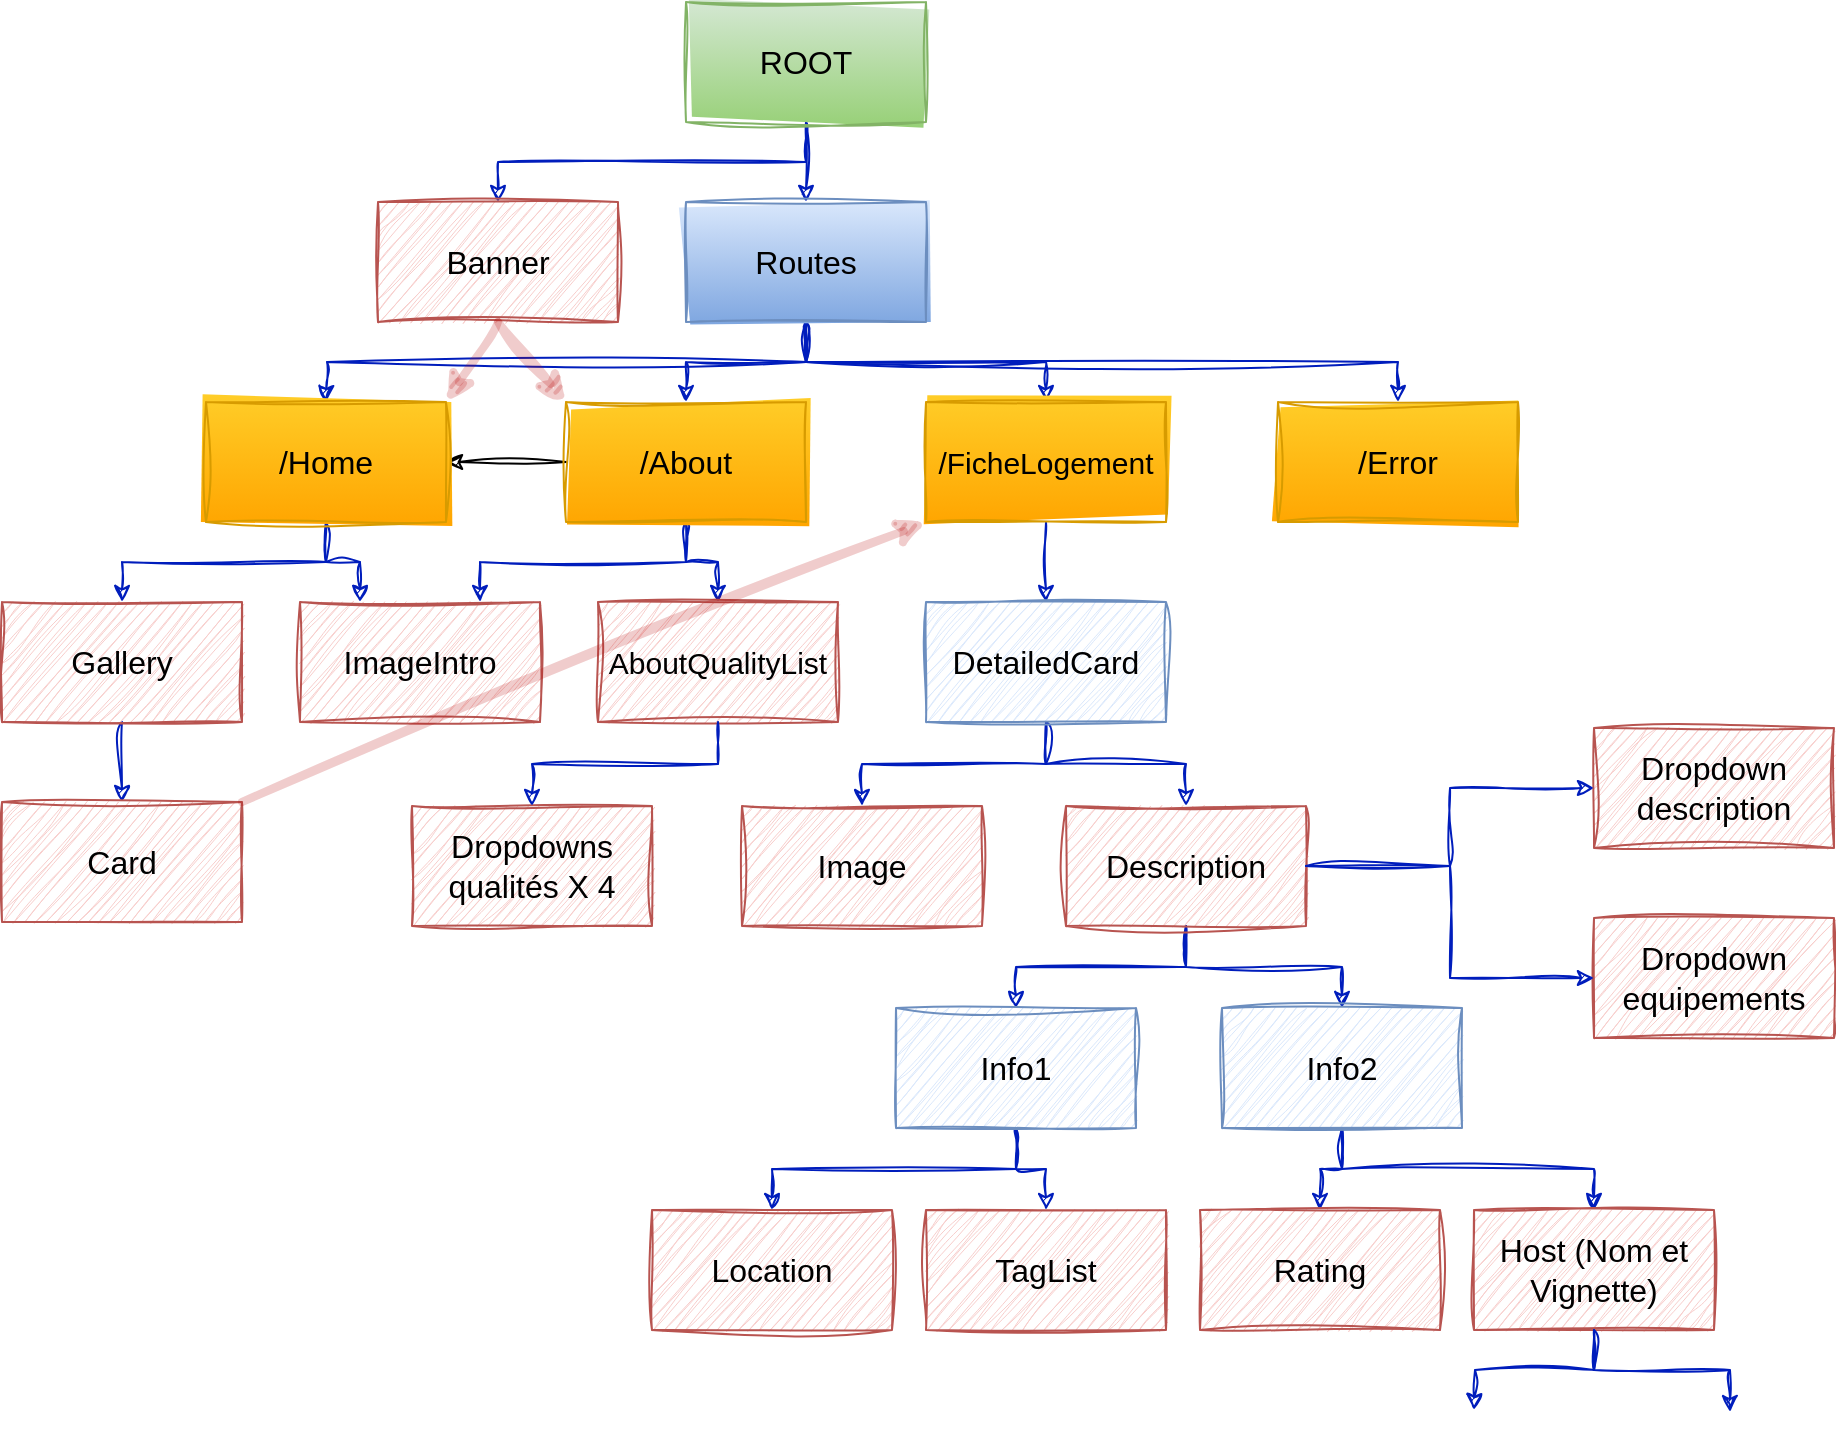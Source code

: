 <mxfile>
    <diagram name="Page-1" id="EvFdWE8hsnzMxmmmiark">
        <mxGraphModel dx="555" dy="471" grid="0" gridSize="12" guides="1" tooltips="1" connect="1" arrows="1" fold="1" page="0" pageScale="1" pageWidth="1169" pageHeight="1654" background="#ffffff" math="0" shadow="0">
            <root>
                <mxCell id="0"/>
                <mxCell id="1" parent="0"/>
                <mxCell id="7yv135jf1E9UNRWyaEtT-14" style="edgeStyle=orthogonalEdgeStyle;rounded=0;orthogonalLoop=1;jettySize=auto;html=1;exitX=0.5;exitY=1;exitDx=0;exitDy=0;entryX=0.5;entryY=0;entryDx=0;entryDy=0;sketch=1;curveFitting=1;jiggle=2;labelBackgroundColor=none;fontColor=default;fillColor=#0050ef;strokeColor=#001DBC;" parent="1" source="7yv135jf1E9UNRWyaEtT-1" target="7yv135jf1E9UNRWyaEtT-3" edge="1">
                    <mxGeometry relative="1" as="geometry"/>
                </mxCell>
                <mxCell id="7yv135jf1E9UNRWyaEtT-15" style="edgeStyle=orthogonalEdgeStyle;rounded=0;orthogonalLoop=1;jettySize=auto;html=1;exitX=0.5;exitY=1;exitDx=0;exitDy=0;entryX=0.5;entryY=0;entryDx=0;entryDy=0;sketch=1;curveFitting=1;jiggle=2;labelBackgroundColor=none;fontColor=default;fillColor=#0050ef;strokeColor=#001DBC;" parent="1" source="7yv135jf1E9UNRWyaEtT-1" target="7yv135jf1E9UNRWyaEtT-2" edge="1">
                    <mxGeometry relative="1" as="geometry"/>
                </mxCell>
                <mxCell id="7yv135jf1E9UNRWyaEtT-1" value="&lt;font style=&quot;font-size: 16px;&quot; color=&quot;#000000&quot;&gt;ROOT&lt;/font&gt;" style="rounded=0;whiteSpace=wrap;html=1;sketch=1;curveFitting=1;jiggle=2;labelBackgroundColor=none;fillColor=#d5e8d4;strokeColor=#82b366;gradientColor=#97d077;" parent="1" vertex="1">
                    <mxGeometry x="499" y="17" width="120" height="60" as="geometry"/>
                </mxCell>
                <mxCell id="7yv135jf1E9UNRWyaEtT-16" style="edgeStyle=orthogonalEdgeStyle;rounded=0;orthogonalLoop=1;jettySize=auto;html=1;exitX=0.5;exitY=1;exitDx=0;exitDy=0;entryX=0.5;entryY=0;entryDx=0;entryDy=0;sketch=1;curveFitting=1;jiggle=2;labelBackgroundColor=none;fontColor=default;fillColor=#0050ef;strokeColor=#001DBC;" parent="1" source="7yv135jf1E9UNRWyaEtT-2" edge="1">
                    <mxGeometry relative="1" as="geometry">
                        <mxPoint x="319" y="217" as="targetPoint"/>
                    </mxGeometry>
                </mxCell>
                <mxCell id="7yv135jf1E9UNRWyaEtT-17" style="edgeStyle=orthogonalEdgeStyle;rounded=0;orthogonalLoop=1;jettySize=auto;html=1;exitX=0.5;exitY=1;exitDx=0;exitDy=0;entryX=0.5;entryY=0;entryDx=0;entryDy=0;sketch=1;curveFitting=1;jiggle=2;labelBackgroundColor=none;fontColor=default;fillColor=#0050ef;strokeColor=#001DBC;" parent="1" source="7yv135jf1E9UNRWyaEtT-2" target="7yv135jf1E9UNRWyaEtT-4" edge="1">
                    <mxGeometry relative="1" as="geometry"/>
                </mxCell>
                <mxCell id="7yv135jf1E9UNRWyaEtT-18" style="edgeStyle=orthogonalEdgeStyle;rounded=0;orthogonalLoop=1;jettySize=auto;html=1;exitX=0.5;exitY=1;exitDx=0;exitDy=0;entryX=0.5;entryY=0;entryDx=0;entryDy=0;sketch=1;curveFitting=1;jiggle=2;labelBackgroundColor=none;fontColor=default;fillColor=#0050ef;strokeColor=#001DBC;" parent="1" source="7yv135jf1E9UNRWyaEtT-2" target="7yv135jf1E9UNRWyaEtT-6" edge="1">
                    <mxGeometry relative="1" as="geometry"/>
                </mxCell>
                <mxCell id="7yv135jf1E9UNRWyaEtT-20" style="edgeStyle=orthogonalEdgeStyle;rounded=0;orthogonalLoop=1;jettySize=auto;html=1;exitX=0.5;exitY=1;exitDx=0;exitDy=0;sketch=1;curveFitting=1;jiggle=2;labelBackgroundColor=none;fontColor=default;fillColor=#0050ef;strokeColor=#001DBC;" parent="1" source="7yv135jf1E9UNRWyaEtT-2" target="7yv135jf1E9UNRWyaEtT-19" edge="1">
                    <mxGeometry relative="1" as="geometry"/>
                </mxCell>
                <mxCell id="7yv135jf1E9UNRWyaEtT-2" value="&lt;font style=&quot;font-size: 16px;&quot; color=&quot;#000000&quot;&gt;Routes&lt;/font&gt;" style="rounded=0;whiteSpace=wrap;html=1;sketch=1;curveFitting=1;jiggle=2;labelBackgroundColor=none;fillColor=#dae8fc;strokeColor=#6c8ebf;gradientColor=#7ea6e0;" parent="1" vertex="1">
                    <mxGeometry x="499" y="117" width="120" height="60" as="geometry"/>
                </mxCell>
                <mxCell id="7yv135jf1E9UNRWyaEtT-3" value="&lt;font style=&quot;font-size: 16px;&quot; color=&quot;#000000&quot;&gt;Banner&lt;/font&gt;" style="rounded=0;whiteSpace=wrap;html=1;sketch=1;curveFitting=1;jiggle=2;labelBackgroundColor=none;fillColor=#f8cecc;strokeColor=#b85450;" parent="1" vertex="1">
                    <mxGeometry x="345" y="117" width="120" height="60" as="geometry"/>
                </mxCell>
                <mxCell id="7yv135jf1E9UNRWyaEtT-24" style="edgeStyle=orthogonalEdgeStyle;rounded=0;orthogonalLoop=1;jettySize=auto;html=1;exitX=0.5;exitY=1;exitDx=0;exitDy=0;sketch=1;curveFitting=1;jiggle=2;labelBackgroundColor=none;fontColor=default;fillColor=#0050ef;strokeColor=#001DBC;entryX=0.75;entryY=0;entryDx=0;entryDy=0;" parent="1" source="7yv135jf1E9UNRWyaEtT-4" target="7yv135jf1E9UNRWyaEtT-21" edge="1">
                    <mxGeometry relative="1" as="geometry">
                        <mxPoint x="415" y="317" as="targetPoint"/>
                    </mxGeometry>
                </mxCell>
                <mxCell id="7yv135jf1E9UNRWyaEtT-27" style="edgeStyle=orthogonalEdgeStyle;rounded=0;orthogonalLoop=1;jettySize=auto;html=1;exitX=0.5;exitY=1;exitDx=0;exitDy=0;entryX=0.5;entryY=0;entryDx=0;entryDy=0;sketch=1;curveFitting=1;jiggle=2;labelBackgroundColor=none;fontColor=default;fillColor=#0050ef;strokeColor=#001DBC;" parent="1" source="7yv135jf1E9UNRWyaEtT-4" target="7yv135jf1E9UNRWyaEtT-26" edge="1">
                    <mxGeometry relative="1" as="geometry"/>
                </mxCell>
                <mxCell id="12" value="" style="edgeStyle=none;sketch=1;hachureGap=4;jiggle=2;curveFitting=1;html=1;fontFamily=Architects Daughter;fontSource=https%3A%2F%2Ffonts.googleapis.com%2Fcss%3Ffamily%3DArchitects%2BDaughter;fontSize=16;" edge="1" parent="1" source="7yv135jf1E9UNRWyaEtT-4" target="7yv135jf1E9UNRWyaEtT-52">
                    <mxGeometry relative="1" as="geometry"/>
                </mxCell>
                <mxCell id="7yv135jf1E9UNRWyaEtT-4" value="&lt;font style=&quot;font-size: 16px;&quot; color=&quot;#000000&quot;&gt;/About&lt;/font&gt;" style="rounded=0;whiteSpace=wrap;html=1;sketch=1;curveFitting=1;jiggle=2;labelBackgroundColor=none;fillColor=#ffcd28;strokeColor=#d79b00;gradientColor=#ffa500;" parent="1" vertex="1">
                    <mxGeometry x="439" y="217" width="120" height="60" as="geometry"/>
                </mxCell>
                <mxCell id="7yv135jf1E9UNRWyaEtT-36" style="edgeStyle=orthogonalEdgeStyle;rounded=0;orthogonalLoop=1;jettySize=auto;html=1;exitX=0.5;exitY=1;exitDx=0;exitDy=0;entryX=0.5;entryY=0;entryDx=0;entryDy=0;sketch=1;curveFitting=1;jiggle=2;labelBackgroundColor=none;fontColor=default;fillColor=#0050ef;strokeColor=#001DBC;" parent="1" source="7yv135jf1E9UNRWyaEtT-6" target="7yv135jf1E9UNRWyaEtT-29" edge="1">
                    <mxGeometry relative="1" as="geometry"/>
                </mxCell>
                <mxCell id="7yv135jf1E9UNRWyaEtT-6" value="&lt;font style=&quot;font-size: 15px;&quot; color=&quot;#000000&quot;&gt;/FicheLogement&lt;/font&gt;" style="rounded=0;whiteSpace=wrap;html=1;sketch=1;curveFitting=1;jiggle=2;labelBackgroundColor=none;fillColor=#ffcd28;strokeColor=#d79b00;gradientColor=#ffa500;" parent="1" vertex="1">
                    <mxGeometry x="619" y="217" width="120" height="60" as="geometry"/>
                </mxCell>
                <mxCell id="7yv135jf1E9UNRWyaEtT-19" value="&lt;font style=&quot;font-size: 16px;&quot; color=&quot;#000000&quot;&gt;/Error&lt;/font&gt;" style="rounded=0;whiteSpace=wrap;html=1;sketch=1;curveFitting=1;jiggle=2;labelBackgroundColor=none;fillColor=#ffcd28;strokeColor=#d79b00;gradientColor=#ffa500;" parent="1" vertex="1">
                    <mxGeometry x="795" y="217" width="120" height="60" as="geometry"/>
                </mxCell>
                <mxCell id="7yv135jf1E9UNRWyaEtT-21" value="&lt;font style=&quot;font-size: 16px;&quot; color=&quot;#000000&quot;&gt;ImageIntro&lt;/font&gt;" style="rounded=0;whiteSpace=wrap;html=1;sketch=1;curveFitting=1;jiggle=2;labelBackgroundColor=none;fillColor=#f8cecc;strokeColor=#b85450;" parent="1" vertex="1">
                    <mxGeometry x="306" y="317" width="120" height="60" as="geometry"/>
                </mxCell>
                <mxCell id="5" style="edgeStyle=none;sketch=1;hachureGap=4;jiggle=2;curveFitting=1;html=1;exitX=0.5;exitY=1;exitDx=0;exitDy=0;entryX=0.5;entryY=0;entryDx=0;entryDy=0;fontFamily=Architects Daughter;fontSource=https%3A%2F%2Ffonts.googleapis.com%2Fcss%3Ffamily%3DArchitects%2BDaughter;fontSize=16;fontColor=#000000;strokeColor=#001DBC;" parent="1" source="7yv135jf1E9UNRWyaEtT-22" target="4" edge="1">
                    <mxGeometry relative="1" as="geometry"/>
                </mxCell>
                <mxCell id="7yv135jf1E9UNRWyaEtT-22" value="&lt;font style=&quot;font-size: 16px;&quot; color=&quot;#000000&quot;&gt;Gallery&lt;/font&gt;" style="rounded=0;whiteSpace=wrap;html=1;sketch=1;curveFitting=1;jiggle=2;labelBackgroundColor=none;fillColor=#f8cecc;strokeColor=#b85450;" parent="1" vertex="1">
                    <mxGeometry x="157" y="317" width="120" height="60" as="geometry"/>
                </mxCell>
                <mxCell id="7yv135jf1E9UNRWyaEtT-26" value="&lt;font style=&quot;font-size: 15px;&quot; color=&quot;#000000&quot;&gt;AboutQualityList&lt;/font&gt;" style="rounded=0;whiteSpace=wrap;html=1;sketch=1;curveFitting=1;jiggle=2;labelBackgroundColor=none;fillColor=#f8cecc;strokeColor=#b85450;" parent="1" vertex="1">
                    <mxGeometry x="455" y="317" width="120" height="60" as="geometry"/>
                </mxCell>
                <mxCell id="7yv135jf1E9UNRWyaEtT-38" style="edgeStyle=orthogonalEdgeStyle;rounded=0;orthogonalLoop=1;jettySize=auto;html=1;exitX=0.5;exitY=1;exitDx=0;exitDy=0;entryX=0.5;entryY=0;entryDx=0;entryDy=0;sketch=1;curveFitting=1;jiggle=2;labelBackgroundColor=none;fontColor=default;fillColor=#0050ef;strokeColor=#001DBC;" parent="1" source="7yv135jf1E9UNRWyaEtT-29" target="7yv135jf1E9UNRWyaEtT-31" edge="1">
                    <mxGeometry relative="1" as="geometry"/>
                </mxCell>
                <mxCell id="7yv135jf1E9UNRWyaEtT-39" style="edgeStyle=orthogonalEdgeStyle;rounded=0;orthogonalLoop=1;jettySize=auto;html=1;exitX=0.5;exitY=1;exitDx=0;exitDy=0;entryX=0.5;entryY=0;entryDx=0;entryDy=0;sketch=1;curveFitting=1;jiggle=2;labelBackgroundColor=none;fontColor=default;fillColor=#0050ef;strokeColor=#001DBC;" parent="1" source="7yv135jf1E9UNRWyaEtT-29" target="7yv135jf1E9UNRWyaEtT-30" edge="1">
                    <mxGeometry relative="1" as="geometry"/>
                </mxCell>
                <mxCell id="7yv135jf1E9UNRWyaEtT-29" value="&lt;font style=&quot;font-size: 16px;&quot; color=&quot;#000000&quot;&gt;DetailedCard&lt;/font&gt;" style="rounded=0;whiteSpace=wrap;html=1;sketch=1;curveFitting=1;jiggle=2;labelBackgroundColor=none;fillColor=#dae8fc;strokeColor=#6c8ebf;" parent="1" vertex="1">
                    <mxGeometry x="619" y="317" width="120" height="60" as="geometry"/>
                </mxCell>
                <mxCell id="7yv135jf1E9UNRWyaEtT-46" style="edgeStyle=orthogonalEdgeStyle;rounded=0;sketch=1;hachureGap=4;jiggle=2;curveFitting=1;orthogonalLoop=1;jettySize=auto;html=1;exitX=0.5;exitY=1;exitDx=0;exitDy=0;entryX=0.5;entryY=0;entryDx=0;entryDy=0;fontFamily=Architects Daughter;fontSource=https%3A%2F%2Ffonts.googleapis.com%2Fcss%3Ffamily%3DArchitects%2BDaughter;fillColor=#0050ef;strokeColor=#001DBC;" parent="1" source="7yv135jf1E9UNRWyaEtT-30" target="7yv135jf1E9UNRWyaEtT-41" edge="1">
                    <mxGeometry relative="1" as="geometry"/>
                </mxCell>
                <mxCell id="7yv135jf1E9UNRWyaEtT-47" style="edgeStyle=orthogonalEdgeStyle;rounded=0;sketch=1;hachureGap=4;jiggle=2;curveFitting=1;orthogonalLoop=1;jettySize=auto;html=1;exitX=0.5;exitY=1;exitDx=0;exitDy=0;entryX=0.5;entryY=0;entryDx=0;entryDy=0;fontFamily=Architects Daughter;fontSource=https%3A%2F%2Ffonts.googleapis.com%2Fcss%3Ffamily%3DArchitects%2BDaughter;fillColor=#0050ef;strokeColor=#001DBC;" parent="1" source="7yv135jf1E9UNRWyaEtT-30" target="7yv135jf1E9UNRWyaEtT-40" edge="1">
                    <mxGeometry relative="1" as="geometry"/>
                </mxCell>
                <mxCell id="7yv135jf1E9UNRWyaEtT-30" value="&lt;font style=&quot;font-size: 16px;&quot; color=&quot;#000000&quot;&gt;Description&lt;/font&gt;" style="rounded=0;whiteSpace=wrap;html=1;sketch=1;curveFitting=1;jiggle=2;labelBackgroundColor=none;fillColor=#f8cecc;strokeColor=#b85450;" parent="1" vertex="1">
                    <mxGeometry x="689" y="419" width="120" height="60" as="geometry"/>
                </mxCell>
                <mxCell id="7yv135jf1E9UNRWyaEtT-31" value="&lt;font style=&quot;font-size: 16px;&quot; color=&quot;#000000&quot;&gt;Image&lt;/font&gt;" style="rounded=0;whiteSpace=wrap;html=1;sketch=1;curveFitting=1;jiggle=2;labelBackgroundColor=none;fillColor=#f8cecc;strokeColor=#b85450;" parent="1" vertex="1">
                    <mxGeometry x="527" y="419" width="120" height="60" as="geometry"/>
                </mxCell>
                <mxCell id="7yv135jf1E9UNRWyaEtT-50" style="edgeStyle=orthogonalEdgeStyle;rounded=0;sketch=1;hachureGap=4;jiggle=2;curveFitting=1;orthogonalLoop=1;jettySize=auto;html=1;exitX=0.5;exitY=1;exitDx=0;exitDy=0;entryX=0.5;entryY=0;entryDx=0;entryDy=0;fontFamily=Architects Daughter;fontSource=https%3A%2F%2Ffonts.googleapis.com%2Fcss%3Ffamily%3DArchitects%2BDaughter;fillColor=#0050ef;strokeColor=#001DBC;" parent="1" source="7yv135jf1E9UNRWyaEtT-40" target="7yv135jf1E9UNRWyaEtT-44" edge="1">
                    <mxGeometry relative="1" as="geometry"/>
                </mxCell>
                <mxCell id="7yv135jf1E9UNRWyaEtT-51" style="edgeStyle=orthogonalEdgeStyle;rounded=0;sketch=1;hachureGap=4;jiggle=2;curveFitting=1;orthogonalLoop=1;jettySize=auto;html=1;exitX=0.5;exitY=1;exitDx=0;exitDy=0;entryX=0.5;entryY=0;entryDx=0;entryDy=0;fontFamily=Architects Daughter;fontSource=https%3A%2F%2Ffonts.googleapis.com%2Fcss%3Ffamily%3DArchitects%2BDaughter;fillColor=#0050ef;strokeColor=#001DBC;" parent="1" source="7yv135jf1E9UNRWyaEtT-40" target="7yv135jf1E9UNRWyaEtT-45" edge="1">
                    <mxGeometry relative="1" as="geometry"/>
                </mxCell>
                <mxCell id="7yv135jf1E9UNRWyaEtT-40" value="&lt;font style=&quot;font-size: 16px;&quot; color=&quot;#000000&quot; face=&quot;Helvetica&quot;&gt;Info2&lt;/font&gt;" style="whiteSpace=wrap;html=1;sketch=1;hachureGap=4;jiggle=2;curveFitting=1;fontFamily=Architects Daughter;fontSource=https%3A%2F%2Ffonts.googleapis.com%2Fcss%3Ffamily%3DArchitects%2BDaughter;fillColor=#dae8fc;strokeColor=#6c8ebf;" parent="1" vertex="1">
                    <mxGeometry x="767" y="520" width="120" height="60" as="geometry"/>
                </mxCell>
                <mxCell id="7yv135jf1E9UNRWyaEtT-48" style="edgeStyle=orthogonalEdgeStyle;rounded=0;sketch=1;hachureGap=4;jiggle=2;curveFitting=1;orthogonalLoop=1;jettySize=auto;html=1;exitX=0.5;exitY=1;exitDx=0;exitDy=0;fontFamily=Architects Daughter;fontSource=https%3A%2F%2Ffonts.googleapis.com%2Fcss%3Ffamily%3DArchitects%2BDaughter;fillColor=#0050ef;strokeColor=#001DBC;" parent="1" source="7yv135jf1E9UNRWyaEtT-41" target="7yv135jf1E9UNRWyaEtT-42" edge="1">
                    <mxGeometry relative="1" as="geometry"/>
                </mxCell>
                <mxCell id="7yv135jf1E9UNRWyaEtT-49" style="edgeStyle=orthogonalEdgeStyle;rounded=0;sketch=1;hachureGap=4;jiggle=2;curveFitting=1;orthogonalLoop=1;jettySize=auto;html=1;exitX=0.5;exitY=1;exitDx=0;exitDy=0;entryX=0.5;entryY=0;entryDx=0;entryDy=0;fontFamily=Architects Daughter;fontSource=https%3A%2F%2Ffonts.googleapis.com%2Fcss%3Ffamily%3DArchitects%2BDaughter;fillColor=#0050ef;strokeColor=#001DBC;" parent="1" source="7yv135jf1E9UNRWyaEtT-41" target="7yv135jf1E9UNRWyaEtT-43" edge="1">
                    <mxGeometry relative="1" as="geometry"/>
                </mxCell>
                <mxCell id="7yv135jf1E9UNRWyaEtT-41" value="&lt;font style=&quot;font-size: 16px;&quot; color=&quot;#000000&quot;&gt;Info1&lt;/font&gt;" style="whiteSpace=wrap;html=1;sketch=1;hachureGap=4;jiggle=2;curveFitting=1;fontFamily=Helvetica;fillColor=#dae8fc;strokeColor=#6c8ebf;" parent="1" vertex="1">
                    <mxGeometry x="604" y="520" width="120" height="60" as="geometry"/>
                </mxCell>
                <mxCell id="7yv135jf1E9UNRWyaEtT-42" value="&lt;font style=&quot;font-size: 16px;&quot; color=&quot;#000000&quot; face=&quot;Helvetica&quot;&gt;Location&lt;/font&gt;" style="rounded=0;whiteSpace=wrap;html=1;sketch=1;hachureGap=4;jiggle=2;curveFitting=1;fontFamily=Architects Daughter;fontSource=https%3A%2F%2Ffonts.googleapis.com%2Fcss%3Ffamily%3DArchitects%2BDaughter;fillColor=#f8cecc;strokeColor=#b85450;" parent="1" vertex="1">
                    <mxGeometry x="482" y="621" width="120" height="60" as="geometry"/>
                </mxCell>
                <mxCell id="7yv135jf1E9UNRWyaEtT-43" value="&lt;font style=&quot;font-size: 16px;&quot; color=&quot;#000000&quot; face=&quot;Helvetica&quot;&gt;TagList&lt;/font&gt;" style="rounded=0;whiteSpace=wrap;html=1;sketch=1;hachureGap=4;jiggle=2;curveFitting=1;fontFamily=Architects Daughter;fontSource=https%3A%2F%2Ffonts.googleapis.com%2Fcss%3Ffamily%3DArchitects%2BDaughter;fillColor=#f8cecc;strokeColor=#b85450;" parent="1" vertex="1">
                    <mxGeometry x="619" y="621" width="120" height="60" as="geometry"/>
                </mxCell>
                <mxCell id="7yv135jf1E9UNRWyaEtT-44" value="&lt;font style=&quot;font-size: 16px;&quot; color=&quot;#000000&quot; face=&quot;Helvetica&quot;&gt;Rating&lt;/font&gt;" style="rounded=0;whiteSpace=wrap;html=1;sketch=1;hachureGap=4;jiggle=2;curveFitting=1;fontFamily=Architects Daughter;fontSource=https%3A%2F%2Ffonts.googleapis.com%2Fcss%3Ffamily%3DArchitects%2BDaughter;fillColor=#f8cecc;strokeColor=#b85450;" parent="1" vertex="1">
                    <mxGeometry x="756" y="621" width="120" height="60" as="geometry"/>
                </mxCell>
                <mxCell id="7yv135jf1E9UNRWyaEtT-45" value="&lt;font style=&quot;font-size: 16px;&quot; color=&quot;#000000&quot; face=&quot;Helvetica&quot;&gt;Host (Nom et Vignette)&lt;/font&gt;" style="rounded=0;whiteSpace=wrap;html=1;sketch=1;hachureGap=4;jiggle=2;curveFitting=1;fontFamily=Architects Daughter;fontSource=https%3A%2F%2Ffonts.googleapis.com%2Fcss%3Ffamily%3DArchitects%2BDaughter;fillColor=#f8cecc;strokeColor=#b85450;" parent="1" vertex="1">
                    <mxGeometry x="893" y="621" width="120" height="60" as="geometry"/>
                </mxCell>
                <mxCell id="7yv135jf1E9UNRWyaEtT-53" style="edgeStyle=orthogonalEdgeStyle;rounded=0;sketch=1;hachureGap=4;jiggle=2;curveFitting=1;orthogonalLoop=1;jettySize=auto;html=1;exitX=0.5;exitY=1;exitDx=0;exitDy=0;entryX=0.5;entryY=0;entryDx=0;entryDy=0;fontFamily=Architects Daughter;fontSource=https%3A%2F%2Ffonts.googleapis.com%2Fcss%3Ffamily%3DArchitects%2BDaughter;fillColor=#0050ef;strokeColor=#001DBC;" parent="1" source="7yv135jf1E9UNRWyaEtT-52" target="7yv135jf1E9UNRWyaEtT-22" edge="1">
                    <mxGeometry relative="1" as="geometry"/>
                </mxCell>
                <mxCell id="7yv135jf1E9UNRWyaEtT-54" style="edgeStyle=orthogonalEdgeStyle;rounded=0;sketch=1;hachureGap=4;jiggle=2;curveFitting=1;orthogonalLoop=1;jettySize=auto;html=1;exitX=0.5;exitY=1;exitDx=0;exitDy=0;entryX=0.25;entryY=0;entryDx=0;entryDy=0;fontFamily=Architects Daughter;fontSource=https%3A%2F%2Ffonts.googleapis.com%2Fcss%3Ffamily%3DArchitects%2BDaughter;fillColor=#0050ef;strokeColor=#001DBC;" parent="1" source="7yv135jf1E9UNRWyaEtT-52" target="7yv135jf1E9UNRWyaEtT-21" edge="1">
                    <mxGeometry relative="1" as="geometry"/>
                </mxCell>
                <mxCell id="7yv135jf1E9UNRWyaEtT-52" value="&lt;font style=&quot;font-size: 16px;&quot; color=&quot;#000000&quot;&gt;/Home&lt;/font&gt;" style="rounded=0;whiteSpace=wrap;html=1;sketch=1;curveFitting=1;jiggle=2;labelBackgroundColor=none;fillColor=#ffcd28;strokeColor=#d79b00;gradientColor=#ffa500;" parent="1" vertex="1">
                    <mxGeometry x="259" y="217" width="120" height="60" as="geometry"/>
                </mxCell>
                <mxCell id="4" value="&lt;font style=&quot;font-size: 16px;&quot; color=&quot;#000000&quot;&gt;Card&lt;/font&gt;" style="rounded=0;whiteSpace=wrap;html=1;sketch=1;curveFitting=1;jiggle=2;labelBackgroundColor=none;fillColor=#f8cecc;strokeColor=#b85450;" parent="1" vertex="1">
                    <mxGeometry x="157" y="417" width="120" height="60" as="geometry"/>
                </mxCell>
                <mxCell id="7" value="" style="endArrow=classic;html=1;sketch=1;hachureGap=4;jiggle=2;curveFitting=1;strokeColor=#B20000;fontFamily=Architects Daughter;fontSource=https%3A%2F%2Ffonts.googleapis.com%2Fcss%3Ffamily%3DArchitects%2BDaughter;fontSize=16;fontColor=#000000;exitX=1;exitY=0;exitDx=0;exitDy=0;entryX=0;entryY=1;entryDx=0;entryDy=0;fillColor=#e51400;opacity=20;strokeWidth=4;" parent="1" source="4" target="7yv135jf1E9UNRWyaEtT-6" edge="1">
                    <mxGeometry relative="1" as="geometry">
                        <mxPoint x="316" y="491" as="sourcePoint"/>
                        <mxPoint x="416" y="491" as="targetPoint"/>
                    </mxGeometry>
                </mxCell>
                <mxCell id="10" value="" style="endArrow=classic;html=1;sketch=1;hachureGap=4;jiggle=2;curveFitting=1;strokeColor=#B20000;fontFamily=Architects Daughter;fontSource=https%3A%2F%2Ffonts.googleapis.com%2Fcss%3Ffamily%3DArchitects%2BDaughter;fontSize=16;fontColor=#000000;exitX=0.5;exitY=1;exitDx=0;exitDy=0;entryX=1;entryY=0;entryDx=0;entryDy=0;fillColor=#e51400;strokeWidth=4;opacity=20;" parent="1" source="7yv135jf1E9UNRWyaEtT-3" target="7yv135jf1E9UNRWyaEtT-52" edge="1">
                    <mxGeometry relative="1" as="geometry">
                        <mxPoint x="365" y="481" as="sourcePoint"/>
                        <mxPoint x="465" y="481" as="targetPoint"/>
                        <Array as="points"/>
                    </mxGeometry>
                </mxCell>
                <mxCell id="11" value="" style="endArrow=classic;html=1;sketch=1;hachureGap=4;jiggle=2;curveFitting=1;strokeColor=#B20000;fontFamily=Architects Daughter;fontSource=https%3A%2F%2Ffonts.googleapis.com%2Fcss%3Ffamily%3DArchitects%2BDaughter;fontSize=16;fontColor=#000000;exitX=0.5;exitY=1;exitDx=0;exitDy=0;entryX=0;entryY=0;entryDx=0;entryDy=0;fillColor=#e51400;strokeWidth=4;opacity=20;" edge="1" parent="1" source="7yv135jf1E9UNRWyaEtT-3" target="7yv135jf1E9UNRWyaEtT-4">
                    <mxGeometry relative="1" as="geometry">
                        <mxPoint x="417" y="189" as="sourcePoint"/>
                        <mxPoint x="391" y="229" as="targetPoint"/>
                        <Array as="points"/>
                    </mxGeometry>
                </mxCell>
                <mxCell id="13" value="&lt;font style=&quot;font-size: 16px;&quot; color=&quot;#000000&quot; face=&quot;Helvetica&quot;&gt;Dropdown description&lt;/font&gt;" style="rounded=0;whiteSpace=wrap;html=1;sketch=1;hachureGap=4;jiggle=2;curveFitting=1;fontFamily=Architects Daughter;fontSource=https%3A%2F%2Ffonts.googleapis.com%2Fcss%3Ffamily%3DArchitects%2BDaughter;fillColor=#f8cecc;strokeColor=#b85450;" vertex="1" parent="1">
                    <mxGeometry x="953" y="380" width="120" height="60" as="geometry"/>
                </mxCell>
                <mxCell id="14" value="&lt;font style=&quot;font-size: 16px;&quot; color=&quot;#000000&quot; face=&quot;Helvetica&quot;&gt;Dropdown equipements&lt;/font&gt;" style="rounded=0;whiteSpace=wrap;html=1;sketch=1;hachureGap=4;jiggle=2;curveFitting=1;fontFamily=Architects Daughter;fontSource=https%3A%2F%2Ffonts.googleapis.com%2Fcss%3Ffamily%3DArchitects%2BDaughter;fillColor=#f8cecc;strokeColor=#b85450;" vertex="1" parent="1">
                    <mxGeometry x="953" y="475" width="120" height="60" as="geometry"/>
                </mxCell>
                <mxCell id="16" style="edgeStyle=orthogonalEdgeStyle;rounded=0;sketch=1;hachureGap=4;jiggle=2;curveFitting=1;orthogonalLoop=1;jettySize=auto;html=1;exitX=1;exitY=0.5;exitDx=0;exitDy=0;fontFamily=Architects Daughter;fontSource=https%3A%2F%2Ffonts.googleapis.com%2Fcss%3Ffamily%3DArchitects%2BDaughter;fillColor=#0050ef;strokeColor=#001DBC;" edge="1" parent="1" source="7yv135jf1E9UNRWyaEtT-30" target="13">
                    <mxGeometry relative="1" as="geometry">
                        <mxPoint x="828" y="349" as="sourcePoint"/>
                        <mxPoint x="906" y="390" as="targetPoint"/>
                    </mxGeometry>
                </mxCell>
                <mxCell id="18" style="edgeStyle=orthogonalEdgeStyle;rounded=0;sketch=1;hachureGap=4;jiggle=2;curveFitting=1;orthogonalLoop=1;jettySize=auto;html=1;exitX=1;exitY=0.5;exitDx=0;exitDy=0;entryX=0;entryY=0.5;entryDx=0;entryDy=0;fontFamily=Architects Daughter;fontSource=https%3A%2F%2Ffonts.googleapis.com%2Fcss%3Ffamily%3DArchitects%2BDaughter;fillColor=#0050ef;strokeColor=#001DBC;" edge="1" parent="1" source="7yv135jf1E9UNRWyaEtT-30" target="14">
                    <mxGeometry relative="1" as="geometry">
                        <mxPoint x="837" y="477" as="sourcePoint"/>
                        <mxPoint x="915" y="518" as="targetPoint"/>
                    </mxGeometry>
                </mxCell>
                <mxCell id="19" value="&lt;font style=&quot;font-size: 16px;&quot; color=&quot;#000000&quot; face=&quot;Helvetica&quot;&gt;Dropdowns qualités X 4&lt;/font&gt;" style="rounded=0;whiteSpace=wrap;html=1;sketch=1;hachureGap=4;jiggle=2;curveFitting=1;fontFamily=Architects Daughter;fontSource=https%3A%2F%2Ffonts.googleapis.com%2Fcss%3Ffamily%3DArchitects%2BDaughter;fillColor=#f8cecc;strokeColor=#b85450;" vertex="1" parent="1">
                    <mxGeometry x="362" y="419" width="120" height="60" as="geometry"/>
                </mxCell>
                <mxCell id="21" style="edgeStyle=orthogonalEdgeStyle;rounded=0;sketch=1;hachureGap=4;jiggle=2;curveFitting=1;orthogonalLoop=1;jettySize=auto;html=1;exitX=0.5;exitY=1;exitDx=0;exitDy=0;fontFamily=Architects Daughter;fontSource=https%3A%2F%2Ffonts.googleapis.com%2Fcss%3Ffamily%3DArchitects%2BDaughter;fillColor=#0050ef;strokeColor=#001DBC;entryX=0.5;entryY=0;entryDx=0;entryDy=0;" edge="1" parent="1" source="7yv135jf1E9UNRWyaEtT-26" target="19">
                    <mxGeometry relative="1" as="geometry">
                        <mxPoint x="290" y="592" as="sourcePoint"/>
                        <mxPoint x="434" y="553" as="targetPoint"/>
                    </mxGeometry>
                </mxCell>
                <mxCell id="22" style="edgeStyle=orthogonalEdgeStyle;rounded=0;orthogonalLoop=1;jettySize=auto;html=1;exitX=0.5;exitY=1;exitDx=0;exitDy=0;sketch=1;curveFitting=1;jiggle=2;labelBackgroundColor=none;fontColor=default;fillColor=#0050ef;strokeColor=#001DBC;" edge="1" parent="1" source="7yv135jf1E9UNRWyaEtT-45">
                    <mxGeometry relative="1" as="geometry">
                        <mxPoint x="869" y="758" as="sourcePoint"/>
                        <mxPoint x="893" y="721" as="targetPoint"/>
                    </mxGeometry>
                </mxCell>
                <mxCell id="27" style="edgeStyle=orthogonalEdgeStyle;rounded=0;orthogonalLoop=1;jettySize=auto;html=1;exitX=0.5;exitY=1;exitDx=0;exitDy=0;sketch=1;curveFitting=1;jiggle=2;labelBackgroundColor=none;fontColor=default;fillColor=#0050ef;strokeColor=#001DBC;" edge="1" parent="1" source="7yv135jf1E9UNRWyaEtT-45">
                    <mxGeometry relative="1" as="geometry">
                        <mxPoint x="1001" y="729" as="sourcePoint"/>
                        <mxPoint x="1021" y="722" as="targetPoint"/>
                        <Array as="points">
                            <mxPoint x="953" y="701"/>
                            <mxPoint x="1021" y="701"/>
                        </Array>
                    </mxGeometry>
                </mxCell>
            </root>
        </mxGraphModel>
    </diagram>
</mxfile>